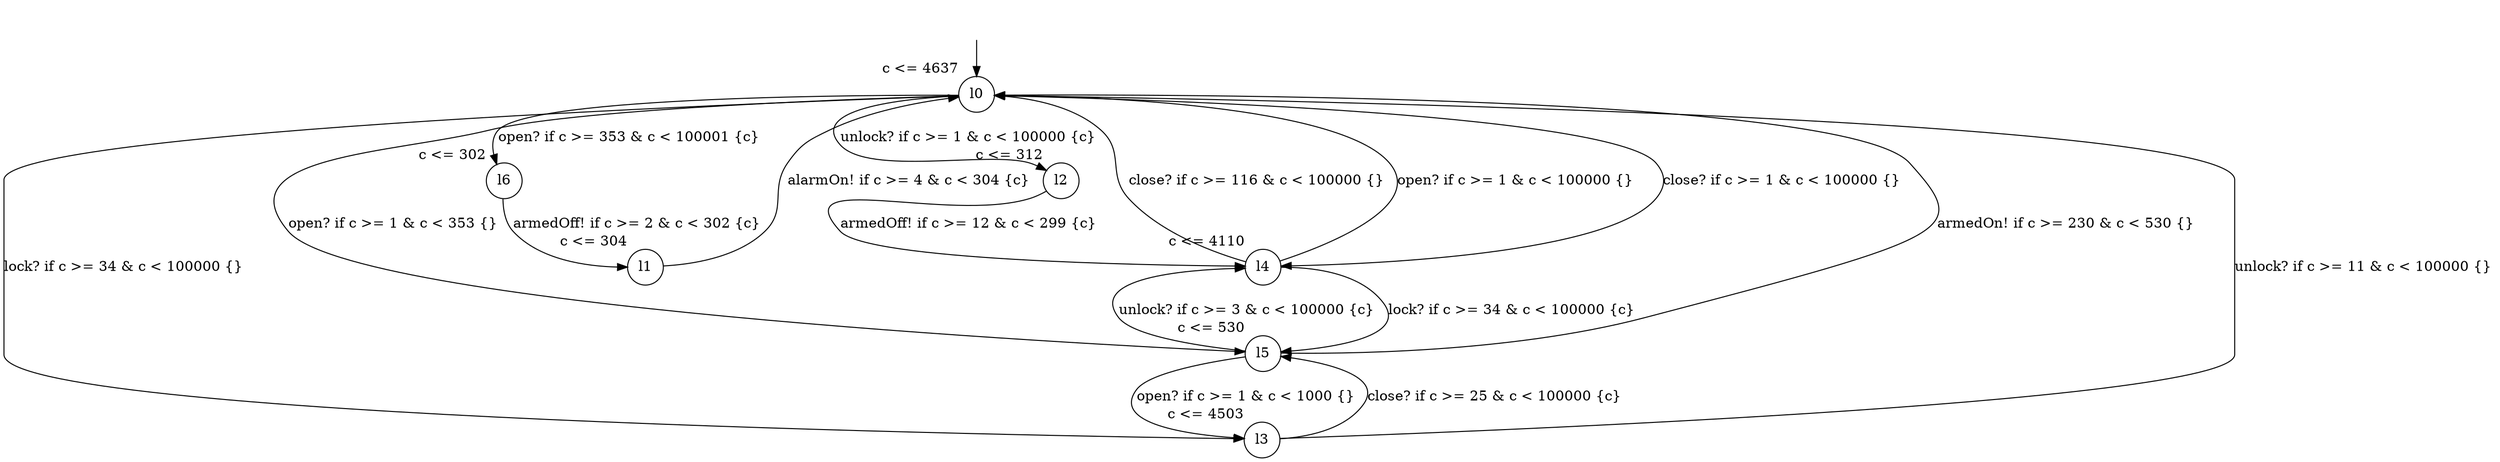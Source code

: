 digraph g {
__start0 [label="" shape="none"];
l0 [shape="circle" margin=0 label="l0", xlabel="c <= 4637"];
l1 [shape="circle" margin=0 label="l1", xlabel="c <= 304"];
l2 [shape="circle" margin=0 label="l2", xlabel="c <= 312"];
l3 [shape="circle" margin=0 label="l3", xlabel="c <= 4503"];
l4 [shape="circle" margin=0 label="l4", xlabel="c <= 4110"];
l5 [shape="circle" margin=0 label="l5", xlabel="c <= 530"];
l6 [shape="circle" margin=0 label="l6", xlabel="c <= 302"];
l0 -> l6 [label="open? if c >= 353 & c < 100001 {c} "];
l0 -> l5 [label="open? if c >= 1 & c < 353 {} "];
l0 -> l4 [label="close? if c >= 1 & c < 100000 {} "];
l0 -> l2 [label="unlock? if c >= 1 & c < 100000 {c} "];
l0 -> l3 [label="lock? if c >= 34 & c < 100000 {} "];
l1 -> l0 [label="alarmOn! if c >= 4 & c < 304 {c} "];
l2 -> l4 [label="armedOff! if c >= 12 & c < 299 {c} "];
l3 -> l0 [label="unlock? if c >= 11 & c < 100000 {} "];
l3 -> l5 [label="close? if c >= 25 & c < 100000 {c} "];
l4 -> l0 [label="close? if c >= 116 & c < 100000 {} "];
l4 -> l0 [label="open? if c >= 1 & c < 100000 {} "];
l4 -> l5 [label="lock? if c >= 34 & c < 100000 {c} "];
l5 -> l0 [label="armedOn! if c >= 230 & c < 530 {} "];
l5 -> l3 [label="open? if c >= 1 & c < 1000 {} "];
l5 -> l4 [label="unlock? if c >= 3 & c < 100000 {c} "];
l6 -> l1 [label="armedOff! if c >= 2 & c < 302 {c} "];
__start0 -> l0;
}
